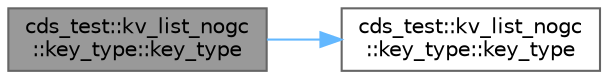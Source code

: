 digraph "cds_test::kv_list_nogc::key_type::key_type"
{
 // LATEX_PDF_SIZE
  bgcolor="transparent";
  edge [fontname=Helvetica,fontsize=10,labelfontname=Helvetica,labelfontsize=10];
  node [fontname=Helvetica,fontsize=10,shape=box,height=0.2,width=0.4];
  rankdir="LR";
  Node1 [id="Node000001",label="cds_test::kv_list_nogc\l::key_type::key_type",height=0.2,width=0.4,color="gray40", fillcolor="grey60", style="filled", fontcolor="black",tooltip=" "];
  Node1 -> Node2 [id="edge1_Node000001_Node000002",color="steelblue1",style="solid",tooltip=" "];
  Node2 [id="Node000002",label="cds_test::kv_list_nogc\l::key_type::key_type",height=0.2,width=0.4,color="grey40", fillcolor="white", style="filled",URL="$structcds__test_1_1kv__list__nogc_1_1key__type.html#a685d8d8270235746c0ad37b8fd64a929",tooltip=" "];
}

